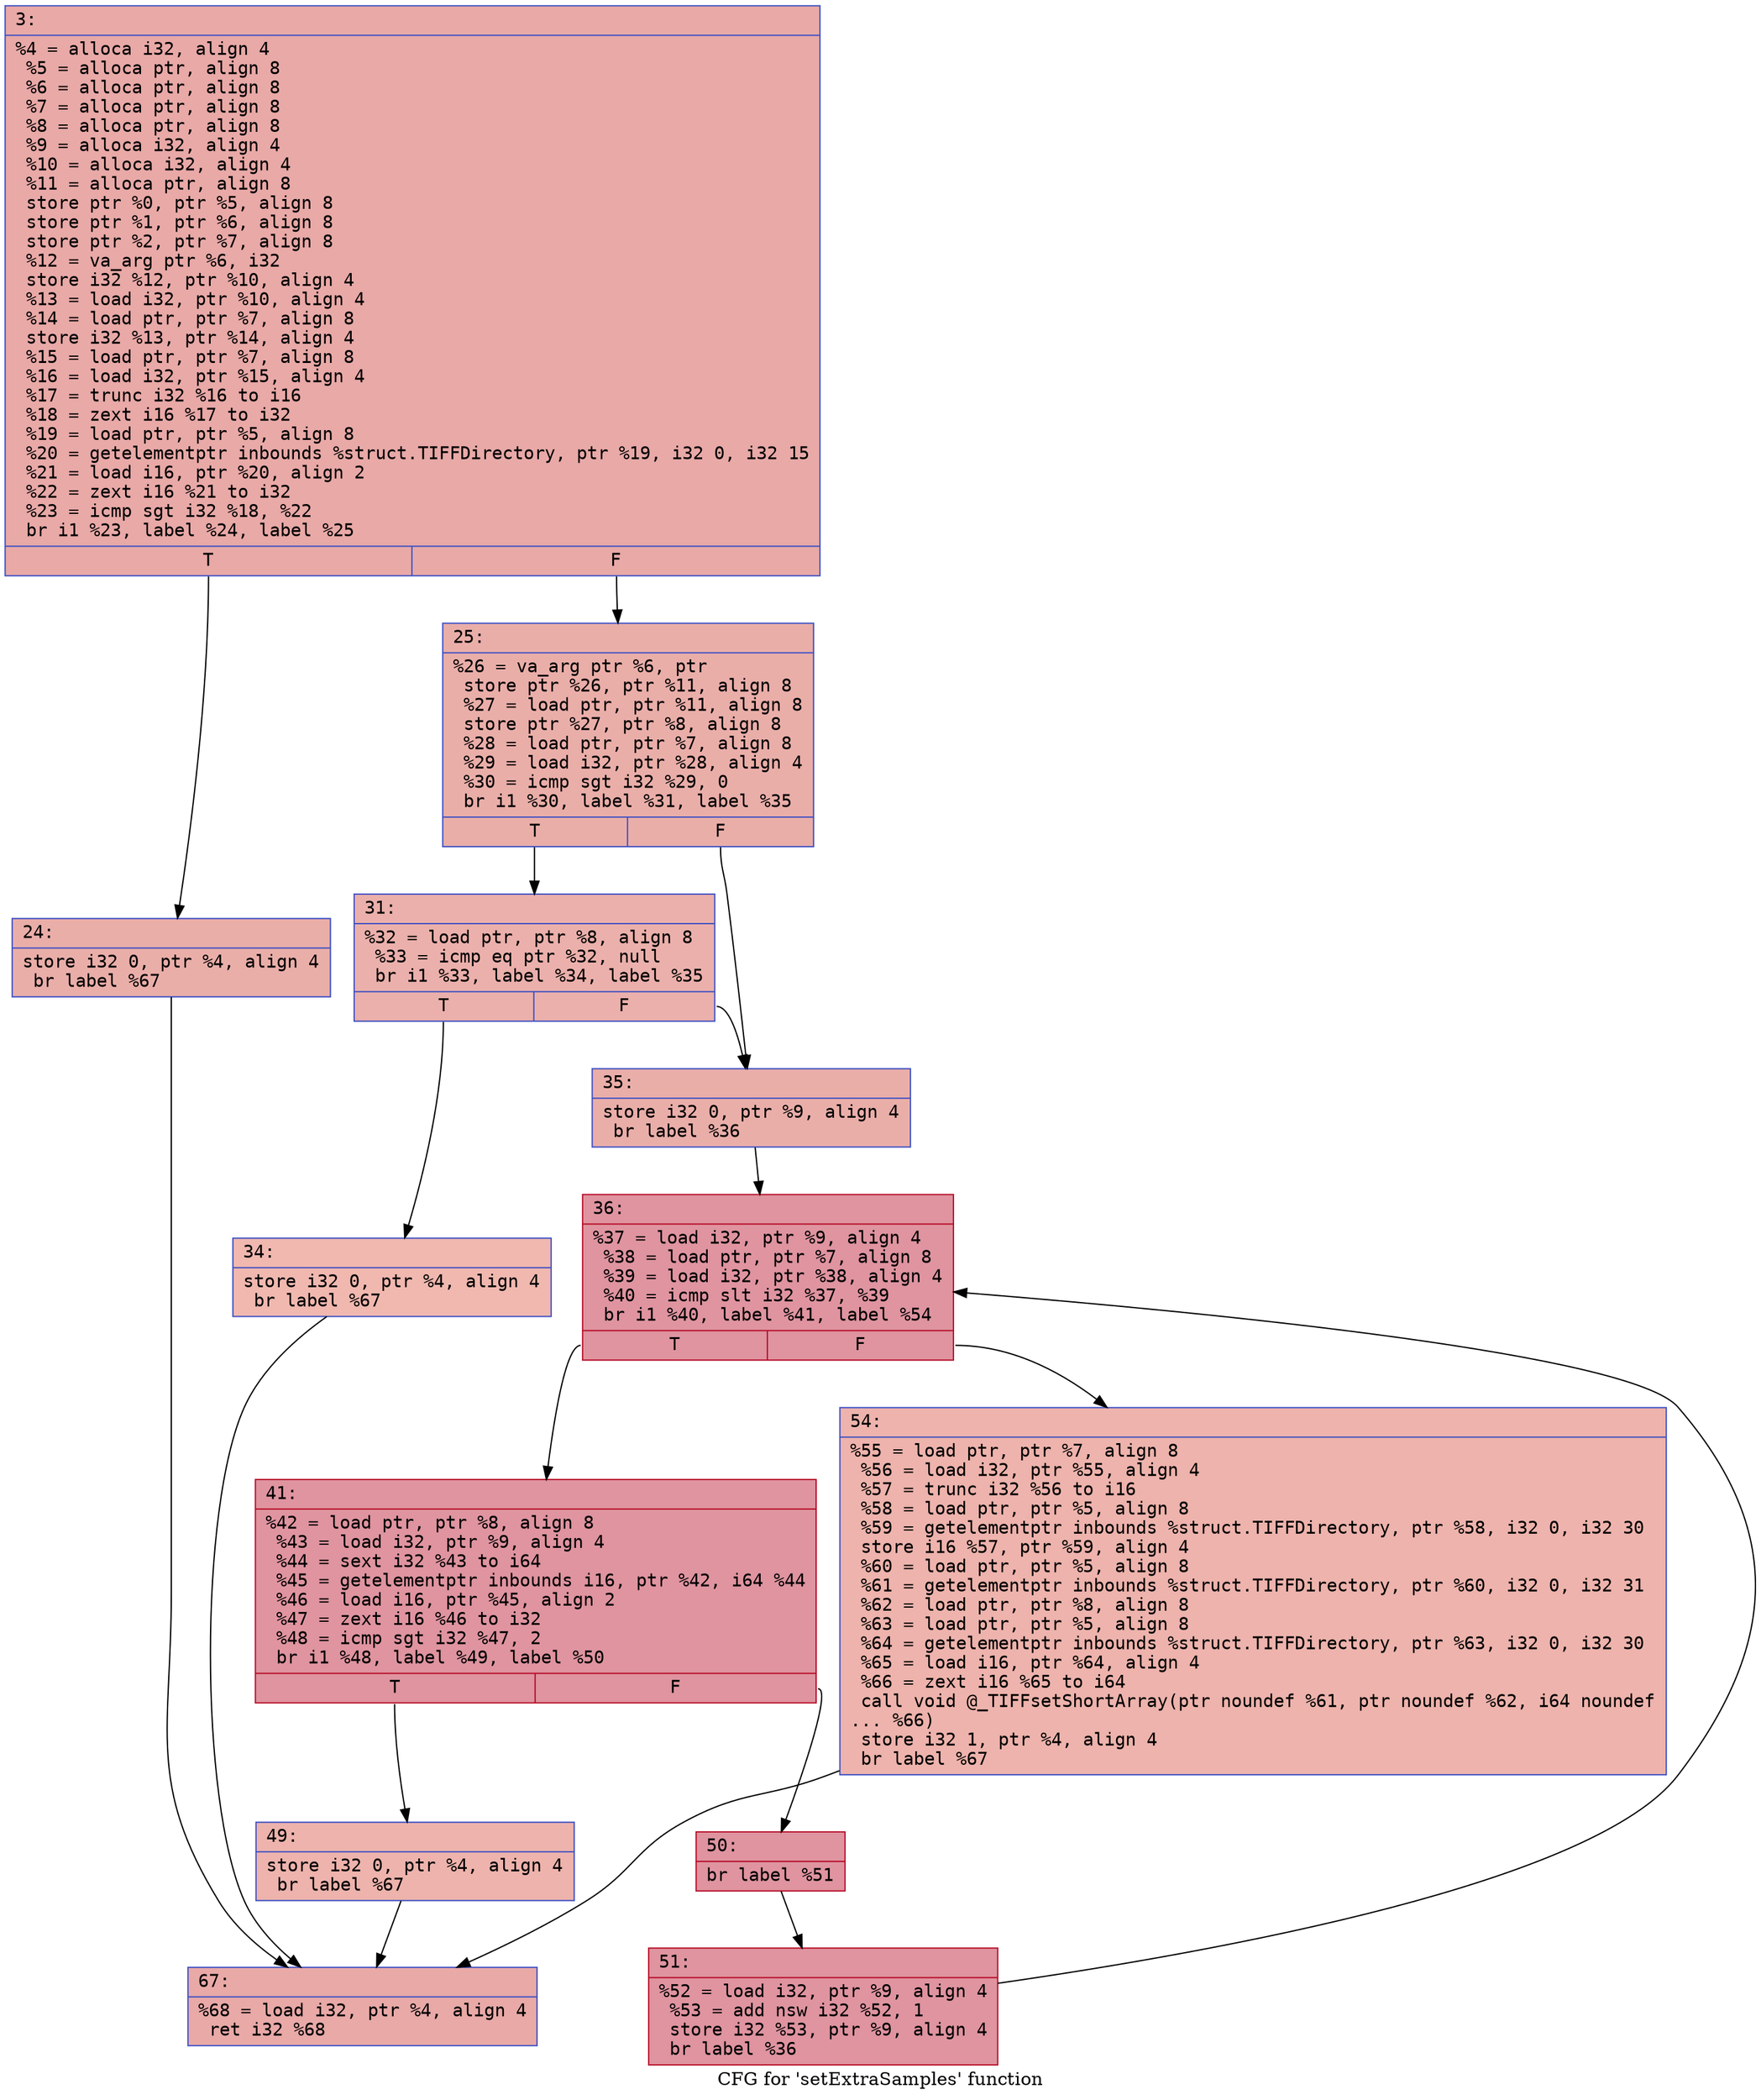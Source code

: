 digraph "CFG for 'setExtraSamples' function" {
	label="CFG for 'setExtraSamples' function";

	Node0x6000015ca440 [shape=record,color="#3d50c3ff", style=filled, fillcolor="#ca3b3770" fontname="Courier",label="{3:\l|  %4 = alloca i32, align 4\l  %5 = alloca ptr, align 8\l  %6 = alloca ptr, align 8\l  %7 = alloca ptr, align 8\l  %8 = alloca ptr, align 8\l  %9 = alloca i32, align 4\l  %10 = alloca i32, align 4\l  %11 = alloca ptr, align 8\l  store ptr %0, ptr %5, align 8\l  store ptr %1, ptr %6, align 8\l  store ptr %2, ptr %7, align 8\l  %12 = va_arg ptr %6, i32\l  store i32 %12, ptr %10, align 4\l  %13 = load i32, ptr %10, align 4\l  %14 = load ptr, ptr %7, align 8\l  store i32 %13, ptr %14, align 4\l  %15 = load ptr, ptr %7, align 8\l  %16 = load i32, ptr %15, align 4\l  %17 = trunc i32 %16 to i16\l  %18 = zext i16 %17 to i32\l  %19 = load ptr, ptr %5, align 8\l  %20 = getelementptr inbounds %struct.TIFFDirectory, ptr %19, i32 0, i32 15\l  %21 = load i16, ptr %20, align 2\l  %22 = zext i16 %21 to i32\l  %23 = icmp sgt i32 %18, %22\l  br i1 %23, label %24, label %25\l|{<s0>T|<s1>F}}"];
	Node0x6000015ca440:s0 -> Node0x6000015ca490[tooltip="3 -> 24\nProbability 50.00%" ];
	Node0x6000015ca440:s1 -> Node0x6000015ca4e0[tooltip="3 -> 25\nProbability 50.00%" ];
	Node0x6000015ca490 [shape=record,color="#3d50c3ff", style=filled, fillcolor="#d0473d70" fontname="Courier",label="{24:\l|  store i32 0, ptr %4, align 4\l  br label %67\l}"];
	Node0x6000015ca490 -> Node0x6000015ca800[tooltip="24 -> 67\nProbability 100.00%" ];
	Node0x6000015ca4e0 [shape=record,color="#3d50c3ff", style=filled, fillcolor="#d0473d70" fontname="Courier",label="{25:\l|  %26 = va_arg ptr %6, ptr\l  store ptr %26, ptr %11, align 8\l  %27 = load ptr, ptr %11, align 8\l  store ptr %27, ptr %8, align 8\l  %28 = load ptr, ptr %7, align 8\l  %29 = load i32, ptr %28, align 4\l  %30 = icmp sgt i32 %29, 0\l  br i1 %30, label %31, label %35\l|{<s0>T|<s1>F}}"];
	Node0x6000015ca4e0:s0 -> Node0x6000015ca530[tooltip="25 -> 31\nProbability 62.50%" ];
	Node0x6000015ca4e0:s1 -> Node0x6000015ca5d0[tooltip="25 -> 35\nProbability 37.50%" ];
	Node0x6000015ca530 [shape=record,color="#3d50c3ff", style=filled, fillcolor="#d24b4070" fontname="Courier",label="{31:\l|  %32 = load ptr, ptr %8, align 8\l  %33 = icmp eq ptr %32, null\l  br i1 %33, label %34, label %35\l|{<s0>T|<s1>F}}"];
	Node0x6000015ca530:s0 -> Node0x6000015ca580[tooltip="31 -> 34\nProbability 37.50%" ];
	Node0x6000015ca530:s1 -> Node0x6000015ca5d0[tooltip="31 -> 35\nProbability 62.50%" ];
	Node0x6000015ca580 [shape=record,color="#3d50c3ff", style=filled, fillcolor="#dc5d4a70" fontname="Courier",label="{34:\l|  store i32 0, ptr %4, align 4\l  br label %67\l}"];
	Node0x6000015ca580 -> Node0x6000015ca800[tooltip="34 -> 67\nProbability 100.00%" ];
	Node0x6000015ca5d0 [shape=record,color="#3d50c3ff", style=filled, fillcolor="#d0473d70" fontname="Courier",label="{35:\l|  store i32 0, ptr %9, align 4\l  br label %36\l}"];
	Node0x6000015ca5d0 -> Node0x6000015ca620[tooltip="35 -> 36\nProbability 100.00%" ];
	Node0x6000015ca620 [shape=record,color="#b70d28ff", style=filled, fillcolor="#b70d2870" fontname="Courier",label="{36:\l|  %37 = load i32, ptr %9, align 4\l  %38 = load ptr, ptr %7, align 8\l  %39 = load i32, ptr %38, align 4\l  %40 = icmp slt i32 %37, %39\l  br i1 %40, label %41, label %54\l|{<s0>T|<s1>F}}"];
	Node0x6000015ca620:s0 -> Node0x6000015ca670[tooltip="36 -> 41\nProbability 96.88%" ];
	Node0x6000015ca620:s1 -> Node0x6000015ca7b0[tooltip="36 -> 54\nProbability 3.12%" ];
	Node0x6000015ca670 [shape=record,color="#b70d28ff", style=filled, fillcolor="#b70d2870" fontname="Courier",label="{41:\l|  %42 = load ptr, ptr %8, align 8\l  %43 = load i32, ptr %9, align 4\l  %44 = sext i32 %43 to i64\l  %45 = getelementptr inbounds i16, ptr %42, i64 %44\l  %46 = load i16, ptr %45, align 2\l  %47 = zext i16 %46 to i32\l  %48 = icmp sgt i32 %47, 2\l  br i1 %48, label %49, label %50\l|{<s0>T|<s1>F}}"];
	Node0x6000015ca670:s0 -> Node0x6000015ca6c0[tooltip="41 -> 49\nProbability 3.12%" ];
	Node0x6000015ca670:s1 -> Node0x6000015ca710[tooltip="41 -> 50\nProbability 96.88%" ];
	Node0x6000015ca6c0 [shape=record,color="#3d50c3ff", style=filled, fillcolor="#d6524470" fontname="Courier",label="{49:\l|  store i32 0, ptr %4, align 4\l  br label %67\l}"];
	Node0x6000015ca6c0 -> Node0x6000015ca800[tooltip="49 -> 67\nProbability 100.00%" ];
	Node0x6000015ca710 [shape=record,color="#b70d28ff", style=filled, fillcolor="#b70d2870" fontname="Courier",label="{50:\l|  br label %51\l}"];
	Node0x6000015ca710 -> Node0x6000015ca760[tooltip="50 -> 51\nProbability 100.00%" ];
	Node0x6000015ca760 [shape=record,color="#b70d28ff", style=filled, fillcolor="#b70d2870" fontname="Courier",label="{51:\l|  %52 = load i32, ptr %9, align 4\l  %53 = add nsw i32 %52, 1\l  store i32 %53, ptr %9, align 4\l  br label %36\l}"];
	Node0x6000015ca760 -> Node0x6000015ca620[tooltip="51 -> 36\nProbability 100.00%" ];
	Node0x6000015ca7b0 [shape=record,color="#3d50c3ff", style=filled, fillcolor="#d6524470" fontname="Courier",label="{54:\l|  %55 = load ptr, ptr %7, align 8\l  %56 = load i32, ptr %55, align 4\l  %57 = trunc i32 %56 to i16\l  %58 = load ptr, ptr %5, align 8\l  %59 = getelementptr inbounds %struct.TIFFDirectory, ptr %58, i32 0, i32 30\l  store i16 %57, ptr %59, align 4\l  %60 = load ptr, ptr %5, align 8\l  %61 = getelementptr inbounds %struct.TIFFDirectory, ptr %60, i32 0, i32 31\l  %62 = load ptr, ptr %8, align 8\l  %63 = load ptr, ptr %5, align 8\l  %64 = getelementptr inbounds %struct.TIFFDirectory, ptr %63, i32 0, i32 30\l  %65 = load i16, ptr %64, align 4\l  %66 = zext i16 %65 to i64\l  call void @_TIFFsetShortArray(ptr noundef %61, ptr noundef %62, i64 noundef\l... %66)\l  store i32 1, ptr %4, align 4\l  br label %67\l}"];
	Node0x6000015ca7b0 -> Node0x6000015ca800[tooltip="54 -> 67\nProbability 100.00%" ];
	Node0x6000015ca800 [shape=record,color="#3d50c3ff", style=filled, fillcolor="#ca3b3770" fontname="Courier",label="{67:\l|  %68 = load i32, ptr %4, align 4\l  ret i32 %68\l}"];
}
